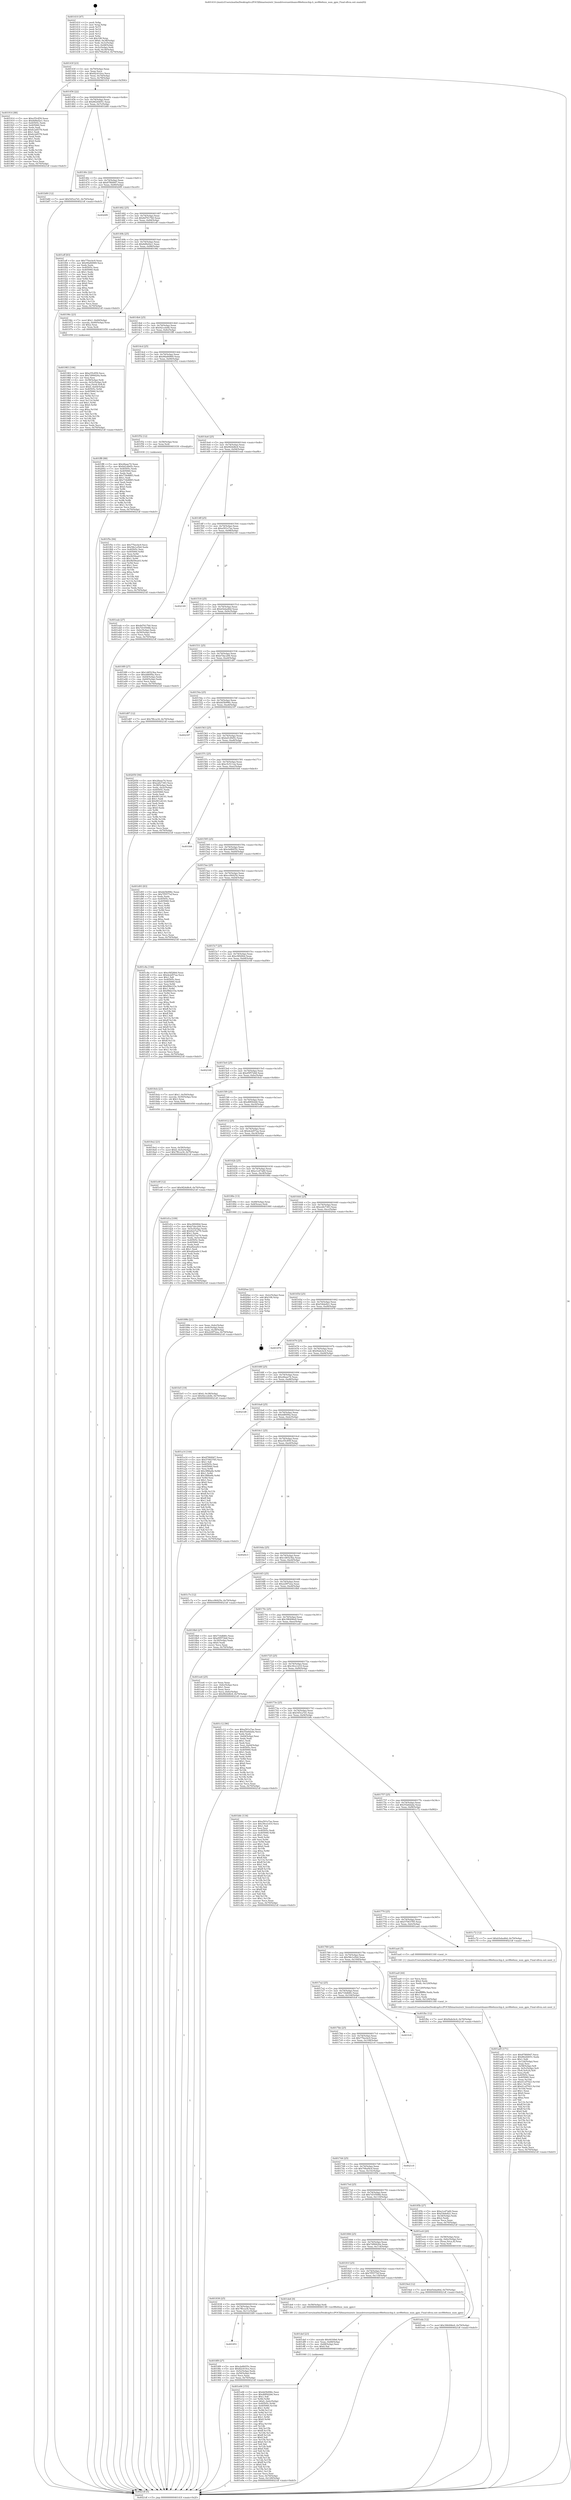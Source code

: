 digraph "0x401410" {
  label = "0x401410 (/mnt/c/Users/mathe/Desktop/tcc/POCII/binaries/extr_linuxdriversnetdsamv88e6xxxchip.h_mv88e6xxx_num_gpio_Final-ollvm.out::main(0))"
  labelloc = "t"
  node[shape=record]

  Entry [label="",width=0.3,height=0.3,shape=circle,fillcolor=black,style=filled]
  "0x40143f" [label="{
     0x40143f [23]\l
     | [instrs]\l
     &nbsp;&nbsp;0x40143f \<+3\>: mov -0x70(%rbp),%eax\l
     &nbsp;&nbsp;0x401442 \<+2\>: mov %eax,%ecx\l
     &nbsp;&nbsp;0x401444 \<+6\>: sub $0x82c610ce,%ecx\l
     &nbsp;&nbsp;0x40144a \<+3\>: mov %eax,-0x74(%rbp)\l
     &nbsp;&nbsp;0x40144d \<+3\>: mov %ecx,-0x78(%rbp)\l
     &nbsp;&nbsp;0x401450 \<+6\>: je 0000000000401914 \<main+0x504\>\l
  }"]
  "0x401914" [label="{
     0x401914 [88]\l
     | [instrs]\l
     &nbsp;&nbsp;0x401914 \<+5\>: mov $0xe55c859,%eax\l
     &nbsp;&nbsp;0x401919 \<+5\>: mov $0x8d9ef2e1,%ecx\l
     &nbsp;&nbsp;0x40191e \<+7\>: mov 0x40505c,%edx\l
     &nbsp;&nbsp;0x401925 \<+7\>: mov 0x405060,%esi\l
     &nbsp;&nbsp;0x40192c \<+2\>: mov %edx,%edi\l
     &nbsp;&nbsp;0x40192e \<+6\>: add $0x6c2df378,%edi\l
     &nbsp;&nbsp;0x401934 \<+3\>: sub $0x1,%edi\l
     &nbsp;&nbsp;0x401937 \<+6\>: sub $0x6c2df378,%edi\l
     &nbsp;&nbsp;0x40193d \<+3\>: imul %edi,%edx\l
     &nbsp;&nbsp;0x401940 \<+3\>: and $0x1,%edx\l
     &nbsp;&nbsp;0x401943 \<+3\>: cmp $0x0,%edx\l
     &nbsp;&nbsp;0x401946 \<+4\>: sete %r8b\l
     &nbsp;&nbsp;0x40194a \<+3\>: cmp $0xa,%esi\l
     &nbsp;&nbsp;0x40194d \<+4\>: setl %r9b\l
     &nbsp;&nbsp;0x401951 \<+3\>: mov %r8b,%r10b\l
     &nbsp;&nbsp;0x401954 \<+3\>: and %r9b,%r10b\l
     &nbsp;&nbsp;0x401957 \<+3\>: xor %r9b,%r8b\l
     &nbsp;&nbsp;0x40195a \<+3\>: or %r8b,%r10b\l
     &nbsp;&nbsp;0x40195d \<+4\>: test $0x1,%r10b\l
     &nbsp;&nbsp;0x401961 \<+3\>: cmovne %ecx,%eax\l
     &nbsp;&nbsp;0x401964 \<+3\>: mov %eax,-0x70(%rbp)\l
     &nbsp;&nbsp;0x401967 \<+5\>: jmp 00000000004021df \<main+0xdcf\>\l
  }"]
  "0x401456" [label="{
     0x401456 [22]\l
     | [instrs]\l
     &nbsp;&nbsp;0x401456 \<+5\>: jmp 000000000040145b \<main+0x4b\>\l
     &nbsp;&nbsp;0x40145b \<+3\>: mov -0x74(%rbp),%eax\l
     &nbsp;&nbsp;0x40145e \<+5\>: sub $0x86244051,%eax\l
     &nbsp;&nbsp;0x401463 \<+3\>: mov %eax,-0x7c(%rbp)\l
     &nbsp;&nbsp;0x401466 \<+6\>: je 0000000000401b80 \<main+0x770\>\l
  }"]
  Exit [label="",width=0.3,height=0.3,shape=circle,fillcolor=black,style=filled,peripheries=2]
  "0x401b80" [label="{
     0x401b80 [12]\l
     | [instrs]\l
     &nbsp;&nbsp;0x401b80 \<+7\>: movl $0x545ca7d1,-0x70(%rbp)\l
     &nbsp;&nbsp;0x401b87 \<+5\>: jmp 00000000004021df \<main+0xdcf\>\l
  }"]
  "0x40146c" [label="{
     0x40146c [22]\l
     | [instrs]\l
     &nbsp;&nbsp;0x40146c \<+5\>: jmp 0000000000401471 \<main+0x61\>\l
     &nbsp;&nbsp;0x401471 \<+3\>: mov -0x74(%rbp),%eax\l
     &nbsp;&nbsp;0x401474 \<+5\>: sub $0x878fd947,%eax\l
     &nbsp;&nbsp;0x401479 \<+3\>: mov %eax,-0x80(%rbp)\l
     &nbsp;&nbsp;0x40147c \<+6\>: je 00000000004020f9 \<main+0xce9\>\l
  }"]
  "0x401f5e" [label="{
     0x401f5e [94]\l
     | [instrs]\l
     &nbsp;&nbsp;0x401f5e \<+5\>: mov $0x77becbc9,%ecx\l
     &nbsp;&nbsp;0x401f63 \<+5\>: mov $0x58e1a5b4,%edx\l
     &nbsp;&nbsp;0x401f68 \<+7\>: mov 0x40505c,%esi\l
     &nbsp;&nbsp;0x401f6f \<+8\>: mov 0x405060,%r8d\l
     &nbsp;&nbsp;0x401f77 \<+3\>: mov %esi,%r9d\l
     &nbsp;&nbsp;0x401f7a \<+7\>: add $0x9b59ea03,%r9d\l
     &nbsp;&nbsp;0x401f81 \<+4\>: sub $0x1,%r9d\l
     &nbsp;&nbsp;0x401f85 \<+7\>: sub $0x9b59ea03,%r9d\l
     &nbsp;&nbsp;0x401f8c \<+4\>: imul %r9d,%esi\l
     &nbsp;&nbsp;0x401f90 \<+3\>: and $0x1,%esi\l
     &nbsp;&nbsp;0x401f93 \<+3\>: cmp $0x0,%esi\l
     &nbsp;&nbsp;0x401f96 \<+4\>: sete %r10b\l
     &nbsp;&nbsp;0x401f9a \<+4\>: cmp $0xa,%r8d\l
     &nbsp;&nbsp;0x401f9e \<+4\>: setl %r11b\l
     &nbsp;&nbsp;0x401fa2 \<+3\>: mov %r10b,%bl\l
     &nbsp;&nbsp;0x401fa5 \<+3\>: and %r11b,%bl\l
     &nbsp;&nbsp;0x401fa8 \<+3\>: xor %r11b,%r10b\l
     &nbsp;&nbsp;0x401fab \<+3\>: or %r10b,%bl\l
     &nbsp;&nbsp;0x401fae \<+3\>: test $0x1,%bl\l
     &nbsp;&nbsp;0x401fb1 \<+3\>: cmovne %edx,%ecx\l
     &nbsp;&nbsp;0x401fb4 \<+3\>: mov %ecx,-0x70(%rbp)\l
     &nbsp;&nbsp;0x401fb7 \<+5\>: jmp 00000000004021df \<main+0xdcf\>\l
  }"]
  "0x4020f9" [label="{
     0x4020f9\l
  }", style=dashed]
  "0x401482" [label="{
     0x401482 [25]\l
     | [instrs]\l
     &nbsp;&nbsp;0x401482 \<+5\>: jmp 0000000000401487 \<main+0x77\>\l
     &nbsp;&nbsp;0x401487 \<+3\>: mov -0x74(%rbp),%eax\l
     &nbsp;&nbsp;0x40148a \<+5\>: sub $0x8d7617b0,%eax\l
     &nbsp;&nbsp;0x40148f \<+6\>: mov %eax,-0x84(%rbp)\l
     &nbsp;&nbsp;0x401495 \<+6\>: je 0000000000401eff \<main+0xaef\>\l
  }"]
  "0x401eda" [label="{
     0x401eda [12]\l
     | [instrs]\l
     &nbsp;&nbsp;0x401eda \<+7\>: movl $0x396496e9,-0x70(%rbp)\l
     &nbsp;&nbsp;0x401ee1 \<+5\>: jmp 00000000004021df \<main+0xdcf\>\l
  }"]
  "0x401eff" [label="{
     0x401eff [83]\l
     | [instrs]\l
     &nbsp;&nbsp;0x401eff \<+5\>: mov $0x77becbc9,%eax\l
     &nbsp;&nbsp;0x401f04 \<+5\>: mov $0x99a84969,%ecx\l
     &nbsp;&nbsp;0x401f09 \<+2\>: xor %edx,%edx\l
     &nbsp;&nbsp;0x401f0b \<+7\>: mov 0x40505c,%esi\l
     &nbsp;&nbsp;0x401f12 \<+7\>: mov 0x405060,%edi\l
     &nbsp;&nbsp;0x401f19 \<+3\>: sub $0x1,%edx\l
     &nbsp;&nbsp;0x401f1c \<+3\>: mov %esi,%r8d\l
     &nbsp;&nbsp;0x401f1f \<+3\>: add %edx,%r8d\l
     &nbsp;&nbsp;0x401f22 \<+4\>: imul %r8d,%esi\l
     &nbsp;&nbsp;0x401f26 \<+3\>: and $0x1,%esi\l
     &nbsp;&nbsp;0x401f29 \<+3\>: cmp $0x0,%esi\l
     &nbsp;&nbsp;0x401f2c \<+4\>: sete %r9b\l
     &nbsp;&nbsp;0x401f30 \<+3\>: cmp $0xa,%edi\l
     &nbsp;&nbsp;0x401f33 \<+4\>: setl %r10b\l
     &nbsp;&nbsp;0x401f37 \<+3\>: mov %r9b,%r11b\l
     &nbsp;&nbsp;0x401f3a \<+3\>: and %r10b,%r11b\l
     &nbsp;&nbsp;0x401f3d \<+3\>: xor %r10b,%r9b\l
     &nbsp;&nbsp;0x401f40 \<+3\>: or %r9b,%r11b\l
     &nbsp;&nbsp;0x401f43 \<+4\>: test $0x1,%r11b\l
     &nbsp;&nbsp;0x401f47 \<+3\>: cmovne %ecx,%eax\l
     &nbsp;&nbsp;0x401f4a \<+3\>: mov %eax,-0x70(%rbp)\l
     &nbsp;&nbsp;0x401f4d \<+5\>: jmp 00000000004021df \<main+0xdcf\>\l
  }"]
  "0x40149b" [label="{
     0x40149b [25]\l
     | [instrs]\l
     &nbsp;&nbsp;0x40149b \<+5\>: jmp 00000000004014a0 \<main+0x90\>\l
     &nbsp;&nbsp;0x4014a0 \<+3\>: mov -0x74(%rbp),%eax\l
     &nbsp;&nbsp;0x4014a3 \<+5\>: sub $0x8d9ef2e1,%eax\l
     &nbsp;&nbsp;0x4014a8 \<+6\>: mov %eax,-0x88(%rbp)\l
     &nbsp;&nbsp;0x4014ae \<+6\>: je 000000000040196c \<main+0x55c\>\l
  }"]
  "0x401e06" [label="{
     0x401e06 [153]\l
     | [instrs]\l
     &nbsp;&nbsp;0x401e06 \<+5\>: mov $0xbb5b996c,%esi\l
     &nbsp;&nbsp;0x401e0b \<+5\>: mov $0xd6f042b6,%ecx\l
     &nbsp;&nbsp;0x401e10 \<+2\>: mov $0x1,%dl\l
     &nbsp;&nbsp;0x401e12 \<+3\>: xor %r8d,%r8d\l
     &nbsp;&nbsp;0x401e15 \<+7\>: movl $0x0,-0x6c(%rbp)\l
     &nbsp;&nbsp;0x401e1c \<+8\>: mov 0x40505c,%r9d\l
     &nbsp;&nbsp;0x401e24 \<+8\>: mov 0x405060,%r10d\l
     &nbsp;&nbsp;0x401e2c \<+4\>: sub $0x1,%r8d\l
     &nbsp;&nbsp;0x401e30 \<+3\>: mov %r9d,%r11d\l
     &nbsp;&nbsp;0x401e33 \<+3\>: add %r8d,%r11d\l
     &nbsp;&nbsp;0x401e36 \<+4\>: imul %r11d,%r9d\l
     &nbsp;&nbsp;0x401e3a \<+4\>: and $0x1,%r9d\l
     &nbsp;&nbsp;0x401e3e \<+4\>: cmp $0x0,%r9d\l
     &nbsp;&nbsp;0x401e42 \<+3\>: sete %bl\l
     &nbsp;&nbsp;0x401e45 \<+4\>: cmp $0xa,%r10d\l
     &nbsp;&nbsp;0x401e49 \<+4\>: setl %r14b\l
     &nbsp;&nbsp;0x401e4d \<+3\>: mov %bl,%r15b\l
     &nbsp;&nbsp;0x401e50 \<+4\>: xor $0xff,%r15b\l
     &nbsp;&nbsp;0x401e54 \<+3\>: mov %r14b,%r12b\l
     &nbsp;&nbsp;0x401e57 \<+4\>: xor $0xff,%r12b\l
     &nbsp;&nbsp;0x401e5b \<+3\>: xor $0x0,%dl\l
     &nbsp;&nbsp;0x401e5e \<+3\>: mov %r15b,%r13b\l
     &nbsp;&nbsp;0x401e61 \<+4\>: and $0x0,%r13b\l
     &nbsp;&nbsp;0x401e65 \<+2\>: and %dl,%bl\l
     &nbsp;&nbsp;0x401e67 \<+3\>: mov %r12b,%dil\l
     &nbsp;&nbsp;0x401e6a \<+4\>: and $0x0,%dil\l
     &nbsp;&nbsp;0x401e6e \<+3\>: and %dl,%r14b\l
     &nbsp;&nbsp;0x401e71 \<+3\>: or %bl,%r13b\l
     &nbsp;&nbsp;0x401e74 \<+3\>: or %r14b,%dil\l
     &nbsp;&nbsp;0x401e77 \<+3\>: xor %dil,%r13b\l
     &nbsp;&nbsp;0x401e7a \<+3\>: or %r12b,%r15b\l
     &nbsp;&nbsp;0x401e7d \<+4\>: xor $0xff,%r15b\l
     &nbsp;&nbsp;0x401e81 \<+3\>: or $0x0,%dl\l
     &nbsp;&nbsp;0x401e84 \<+3\>: and %dl,%r15b\l
     &nbsp;&nbsp;0x401e87 \<+3\>: or %r15b,%r13b\l
     &nbsp;&nbsp;0x401e8a \<+4\>: test $0x1,%r13b\l
     &nbsp;&nbsp;0x401e8e \<+3\>: cmovne %ecx,%esi\l
     &nbsp;&nbsp;0x401e91 \<+3\>: mov %esi,-0x70(%rbp)\l
     &nbsp;&nbsp;0x401e94 \<+6\>: mov %eax,-0x128(%rbp)\l
     &nbsp;&nbsp;0x401e9a \<+5\>: jmp 00000000004021df \<main+0xdcf\>\l
  }"]
  "0x40196c" [label="{
     0x40196c [23]\l
     | [instrs]\l
     &nbsp;&nbsp;0x40196c \<+7\>: movl $0x1,-0x60(%rbp)\l
     &nbsp;&nbsp;0x401973 \<+4\>: movslq -0x60(%rbp),%rax\l
     &nbsp;&nbsp;0x401977 \<+4\>: shl $0x2,%rax\l
     &nbsp;&nbsp;0x40197b \<+3\>: mov %rax,%rdi\l
     &nbsp;&nbsp;0x40197e \<+5\>: call 0000000000401050 \<malloc@plt\>\l
     | [calls]\l
     &nbsp;&nbsp;0x401050 \{1\} (unknown)\l
  }"]
  "0x4014b4" [label="{
     0x4014b4 [25]\l
     | [instrs]\l
     &nbsp;&nbsp;0x4014b4 \<+5\>: jmp 00000000004014b9 \<main+0xa9\>\l
     &nbsp;&nbsp;0x4014b9 \<+3\>: mov -0x74(%rbp),%eax\l
     &nbsp;&nbsp;0x4014bc \<+5\>: sub $0x92cceb4b,%eax\l
     &nbsp;&nbsp;0x4014c1 \<+6\>: mov %eax,-0x8c(%rbp)\l
     &nbsp;&nbsp;0x4014c7 \<+6\>: je 0000000000401ff8 \<main+0xbe8\>\l
  }"]
  "0x401def" [label="{
     0x401def [23]\l
     | [instrs]\l
     &nbsp;&nbsp;0x401def \<+10\>: movabs $0x4030b6,%rdi\l
     &nbsp;&nbsp;0x401df9 \<+3\>: mov %eax,-0x68(%rbp)\l
     &nbsp;&nbsp;0x401dfc \<+3\>: mov -0x68(%rbp),%esi\l
     &nbsp;&nbsp;0x401dff \<+2\>: mov $0x0,%al\l
     &nbsp;&nbsp;0x401e01 \<+5\>: call 0000000000401040 \<printf@plt\>\l
     | [calls]\l
     &nbsp;&nbsp;0x401040 \{1\} (unknown)\l
  }"]
  "0x401ff8" [label="{
     0x401ff8 [88]\l
     | [instrs]\l
     &nbsp;&nbsp;0x401ff8 \<+5\>: mov $0x28aae74,%eax\l
     &nbsp;&nbsp;0x401ffd \<+5\>: mov $0xbd1d9d5c,%ecx\l
     &nbsp;&nbsp;0x402002 \<+7\>: mov 0x40505c,%edx\l
     &nbsp;&nbsp;0x402009 \<+7\>: mov 0x405060,%esi\l
     &nbsp;&nbsp;0x402010 \<+2\>: mov %edx,%edi\l
     &nbsp;&nbsp;0x402012 \<+6\>: sub $0x734d88f3,%edi\l
     &nbsp;&nbsp;0x402018 \<+3\>: sub $0x1,%edi\l
     &nbsp;&nbsp;0x40201b \<+6\>: add $0x734d88f3,%edi\l
     &nbsp;&nbsp;0x402021 \<+3\>: imul %edi,%edx\l
     &nbsp;&nbsp;0x402024 \<+3\>: and $0x1,%edx\l
     &nbsp;&nbsp;0x402027 \<+3\>: cmp $0x0,%edx\l
     &nbsp;&nbsp;0x40202a \<+4\>: sete %r8b\l
     &nbsp;&nbsp;0x40202e \<+3\>: cmp $0xa,%esi\l
     &nbsp;&nbsp;0x402031 \<+4\>: setl %r9b\l
     &nbsp;&nbsp;0x402035 \<+3\>: mov %r8b,%r10b\l
     &nbsp;&nbsp;0x402038 \<+3\>: and %r9b,%r10b\l
     &nbsp;&nbsp;0x40203b \<+3\>: xor %r9b,%r8b\l
     &nbsp;&nbsp;0x40203e \<+3\>: or %r8b,%r10b\l
     &nbsp;&nbsp;0x402041 \<+4\>: test $0x1,%r10b\l
     &nbsp;&nbsp;0x402045 \<+3\>: cmovne %ecx,%eax\l
     &nbsp;&nbsp;0x402048 \<+3\>: mov %eax,-0x70(%rbp)\l
     &nbsp;&nbsp;0x40204b \<+5\>: jmp 00000000004021df \<main+0xdcf\>\l
  }"]
  "0x4014cd" [label="{
     0x4014cd [25]\l
     | [instrs]\l
     &nbsp;&nbsp;0x4014cd \<+5\>: jmp 00000000004014d2 \<main+0xc2\>\l
     &nbsp;&nbsp;0x4014d2 \<+3\>: mov -0x74(%rbp),%eax\l
     &nbsp;&nbsp;0x4014d5 \<+5\>: sub $0x99a84969,%eax\l
     &nbsp;&nbsp;0x4014da \<+6\>: mov %eax,-0x90(%rbp)\l
     &nbsp;&nbsp;0x4014e0 \<+6\>: je 0000000000401f52 \<main+0xb42\>\l
  }"]
  "0x401ad5" [label="{
     0x401ad5 [171]\l
     | [instrs]\l
     &nbsp;&nbsp;0x401ad5 \<+5\>: mov $0x878fd947,%ecx\l
     &nbsp;&nbsp;0x401ada \<+5\>: mov $0x86244051,%edx\l
     &nbsp;&nbsp;0x401adf \<+3\>: mov $0x1,%dil\l
     &nbsp;&nbsp;0x401ae2 \<+6\>: mov -0x124(%rbp),%esi\l
     &nbsp;&nbsp;0x401ae8 \<+3\>: imul %eax,%esi\l
     &nbsp;&nbsp;0x401aeb \<+4\>: mov -0x58(%rbp),%r8\l
     &nbsp;&nbsp;0x401aef \<+4\>: movslq -0x5c(%rbp),%r9\l
     &nbsp;&nbsp;0x401af3 \<+4\>: mov (%r8,%r9,8),%r8\l
     &nbsp;&nbsp;0x401af7 \<+3\>: mov %esi,(%r8)\l
     &nbsp;&nbsp;0x401afa \<+7\>: mov 0x40505c,%eax\l
     &nbsp;&nbsp;0x401b01 \<+7\>: mov 0x405060,%esi\l
     &nbsp;&nbsp;0x401b08 \<+3\>: mov %eax,%r10d\l
     &nbsp;&nbsp;0x401b0b \<+7\>: sub $0x41cd7023,%r10d\l
     &nbsp;&nbsp;0x401b12 \<+4\>: sub $0x1,%r10d\l
     &nbsp;&nbsp;0x401b16 \<+7\>: add $0x41cd7023,%r10d\l
     &nbsp;&nbsp;0x401b1d \<+4\>: imul %r10d,%eax\l
     &nbsp;&nbsp;0x401b21 \<+3\>: and $0x1,%eax\l
     &nbsp;&nbsp;0x401b24 \<+3\>: cmp $0x0,%eax\l
     &nbsp;&nbsp;0x401b27 \<+4\>: sete %r11b\l
     &nbsp;&nbsp;0x401b2b \<+3\>: cmp $0xa,%esi\l
     &nbsp;&nbsp;0x401b2e \<+3\>: setl %bl\l
     &nbsp;&nbsp;0x401b31 \<+3\>: mov %r11b,%r14b\l
     &nbsp;&nbsp;0x401b34 \<+4\>: xor $0xff,%r14b\l
     &nbsp;&nbsp;0x401b38 \<+3\>: mov %bl,%r15b\l
     &nbsp;&nbsp;0x401b3b \<+4\>: xor $0xff,%r15b\l
     &nbsp;&nbsp;0x401b3f \<+4\>: xor $0x0,%dil\l
     &nbsp;&nbsp;0x401b43 \<+3\>: mov %r14b,%r12b\l
     &nbsp;&nbsp;0x401b46 \<+4\>: and $0x0,%r12b\l
     &nbsp;&nbsp;0x401b4a \<+3\>: and %dil,%r11b\l
     &nbsp;&nbsp;0x401b4d \<+3\>: mov %r15b,%r13b\l
     &nbsp;&nbsp;0x401b50 \<+4\>: and $0x0,%r13b\l
     &nbsp;&nbsp;0x401b54 \<+3\>: and %dil,%bl\l
     &nbsp;&nbsp;0x401b57 \<+3\>: or %r11b,%r12b\l
     &nbsp;&nbsp;0x401b5a \<+3\>: or %bl,%r13b\l
     &nbsp;&nbsp;0x401b5d \<+3\>: xor %r13b,%r12b\l
     &nbsp;&nbsp;0x401b60 \<+3\>: or %r15b,%r14b\l
     &nbsp;&nbsp;0x401b63 \<+4\>: xor $0xff,%r14b\l
     &nbsp;&nbsp;0x401b67 \<+4\>: or $0x0,%dil\l
     &nbsp;&nbsp;0x401b6b \<+3\>: and %dil,%r14b\l
     &nbsp;&nbsp;0x401b6e \<+3\>: or %r14b,%r12b\l
     &nbsp;&nbsp;0x401b71 \<+4\>: test $0x1,%r12b\l
     &nbsp;&nbsp;0x401b75 \<+3\>: cmovne %edx,%ecx\l
     &nbsp;&nbsp;0x401b78 \<+3\>: mov %ecx,-0x70(%rbp)\l
     &nbsp;&nbsp;0x401b7b \<+5\>: jmp 00000000004021df \<main+0xdcf\>\l
  }"]
  "0x401f52" [label="{
     0x401f52 [12]\l
     | [instrs]\l
     &nbsp;&nbsp;0x401f52 \<+4\>: mov -0x58(%rbp),%rax\l
     &nbsp;&nbsp;0x401f56 \<+3\>: mov %rax,%rdi\l
     &nbsp;&nbsp;0x401f59 \<+5\>: call 0000000000401030 \<free@plt\>\l
     | [calls]\l
     &nbsp;&nbsp;0x401030 \{1\} (unknown)\l
  }"]
  "0x4014e6" [label="{
     0x4014e6 [25]\l
     | [instrs]\l
     &nbsp;&nbsp;0x4014e6 \<+5\>: jmp 00000000004014eb \<main+0xdb\>\l
     &nbsp;&nbsp;0x4014eb \<+3\>: mov -0x74(%rbp),%eax\l
     &nbsp;&nbsp;0x4014ee \<+5\>: sub $0x9f24d8c8,%eax\l
     &nbsp;&nbsp;0x4014f3 \<+6\>: mov %eax,-0x94(%rbp)\l
     &nbsp;&nbsp;0x4014f9 \<+6\>: je 0000000000401eab \<main+0xa9b\>\l
  }"]
  "0x401aa9" [label="{
     0x401aa9 [44]\l
     | [instrs]\l
     &nbsp;&nbsp;0x401aa9 \<+2\>: xor %ecx,%ecx\l
     &nbsp;&nbsp;0x401aab \<+5\>: mov $0x2,%edx\l
     &nbsp;&nbsp;0x401ab0 \<+6\>: mov %edx,-0x120(%rbp)\l
     &nbsp;&nbsp;0x401ab6 \<+1\>: cltd\l
     &nbsp;&nbsp;0x401ab7 \<+6\>: mov -0x120(%rbp),%esi\l
     &nbsp;&nbsp;0x401abd \<+2\>: idiv %esi\l
     &nbsp;&nbsp;0x401abf \<+6\>: imul $0xfffffffe,%edx,%edx\l
     &nbsp;&nbsp;0x401ac5 \<+3\>: sub $0x1,%ecx\l
     &nbsp;&nbsp;0x401ac8 \<+2\>: sub %ecx,%edx\l
     &nbsp;&nbsp;0x401aca \<+6\>: mov %edx,-0x124(%rbp)\l
     &nbsp;&nbsp;0x401ad0 \<+5\>: call 0000000000401160 \<next_i\>\l
     | [calls]\l
     &nbsp;&nbsp;0x401160 \{1\} (/mnt/c/Users/mathe/Desktop/tcc/POCII/binaries/extr_linuxdriversnetdsamv88e6xxxchip.h_mv88e6xxx_num_gpio_Final-ollvm.out::next_i)\l
  }"]
  "0x401eab" [label="{
     0x401eab [27]\l
     | [instrs]\l
     &nbsp;&nbsp;0x401eab \<+5\>: mov $0x8d7617b0,%eax\l
     &nbsp;&nbsp;0x401eb0 \<+5\>: mov $0x7d10506b,%ecx\l
     &nbsp;&nbsp;0x401eb5 \<+3\>: mov -0x6c(%rbp),%edx\l
     &nbsp;&nbsp;0x401eb8 \<+3\>: cmp -0x50(%rbp),%edx\l
     &nbsp;&nbsp;0x401ebb \<+3\>: cmovl %ecx,%eax\l
     &nbsp;&nbsp;0x401ebe \<+3\>: mov %eax,-0x70(%rbp)\l
     &nbsp;&nbsp;0x401ec1 \<+5\>: jmp 00000000004021df \<main+0xdcf\>\l
  }"]
  "0x4014ff" [label="{
     0x4014ff [25]\l
     | [instrs]\l
     &nbsp;&nbsp;0x4014ff \<+5\>: jmp 0000000000401504 \<main+0xf4\>\l
     &nbsp;&nbsp;0x401504 \<+3\>: mov -0x74(%rbp),%eax\l
     &nbsp;&nbsp;0x401507 \<+5\>: sub $0xa501e7ae,%eax\l
     &nbsp;&nbsp;0x40150c \<+6\>: mov %eax,-0x98(%rbp)\l
     &nbsp;&nbsp;0x401512 \<+6\>: je 0000000000402149 \<main+0xd39\>\l
  }"]
  "0x401983" [label="{
     0x401983 [106]\l
     | [instrs]\l
     &nbsp;&nbsp;0x401983 \<+5\>: mov $0xe55c859,%ecx\l
     &nbsp;&nbsp;0x401988 \<+5\>: mov $0x7d99420a,%edx\l
     &nbsp;&nbsp;0x40198d \<+2\>: xor %esi,%esi\l
     &nbsp;&nbsp;0x40198f \<+4\>: mov -0x58(%rbp),%rdi\l
     &nbsp;&nbsp;0x401993 \<+4\>: movslq -0x5c(%rbp),%r8\l
     &nbsp;&nbsp;0x401997 \<+4\>: mov %rax,(%rdi,%r8,8)\l
     &nbsp;&nbsp;0x40199b \<+7\>: movl $0x0,-0x64(%rbp)\l
     &nbsp;&nbsp;0x4019a2 \<+8\>: mov 0x40505c,%r9d\l
     &nbsp;&nbsp;0x4019aa \<+8\>: mov 0x405060,%r10d\l
     &nbsp;&nbsp;0x4019b2 \<+3\>: sub $0x1,%esi\l
     &nbsp;&nbsp;0x4019b5 \<+3\>: mov %r9d,%r11d\l
     &nbsp;&nbsp;0x4019b8 \<+3\>: add %esi,%r11d\l
     &nbsp;&nbsp;0x4019bb \<+4\>: imul %r11d,%r9d\l
     &nbsp;&nbsp;0x4019bf \<+4\>: and $0x1,%r9d\l
     &nbsp;&nbsp;0x4019c3 \<+4\>: cmp $0x0,%r9d\l
     &nbsp;&nbsp;0x4019c7 \<+3\>: sete %bl\l
     &nbsp;&nbsp;0x4019ca \<+4\>: cmp $0xa,%r10d\l
     &nbsp;&nbsp;0x4019ce \<+4\>: setl %r14b\l
     &nbsp;&nbsp;0x4019d2 \<+3\>: mov %bl,%r15b\l
     &nbsp;&nbsp;0x4019d5 \<+3\>: and %r14b,%r15b\l
     &nbsp;&nbsp;0x4019d8 \<+3\>: xor %r14b,%bl\l
     &nbsp;&nbsp;0x4019db \<+3\>: or %bl,%r15b\l
     &nbsp;&nbsp;0x4019de \<+4\>: test $0x1,%r15b\l
     &nbsp;&nbsp;0x4019e2 \<+3\>: cmovne %edx,%ecx\l
     &nbsp;&nbsp;0x4019e5 \<+3\>: mov %ecx,-0x70(%rbp)\l
     &nbsp;&nbsp;0x4019e8 \<+5\>: jmp 00000000004021df \<main+0xdcf\>\l
  }"]
  "0x402149" [label="{
     0x402149\l
  }", style=dashed]
  "0x401518" [label="{
     0x401518 [25]\l
     | [instrs]\l
     &nbsp;&nbsp;0x401518 \<+5\>: jmp 000000000040151d \<main+0x10d\>\l
     &nbsp;&nbsp;0x40151d \<+3\>: mov -0x74(%rbp),%eax\l
     &nbsp;&nbsp;0x401520 \<+5\>: sub $0xb5eba46d,%eax\l
     &nbsp;&nbsp;0x401525 \<+6\>: mov %eax,-0x9c(%rbp)\l
     &nbsp;&nbsp;0x40152b \<+6\>: je 00000000004019f9 \<main+0x5e9\>\l
  }"]
  "0x401851" [label="{
     0x401851\l
  }", style=dashed]
  "0x4019f9" [label="{
     0x4019f9 [27]\l
     | [instrs]\l
     &nbsp;&nbsp;0x4019f9 \<+5\>: mov $0x1d6523ba,%eax\l
     &nbsp;&nbsp;0x4019fe \<+5\>: mov $0xdd60f4a,%ecx\l
     &nbsp;&nbsp;0x401a03 \<+3\>: mov -0x64(%rbp),%edx\l
     &nbsp;&nbsp;0x401a06 \<+3\>: cmp -0x60(%rbp),%edx\l
     &nbsp;&nbsp;0x401a09 \<+3\>: cmovl %ecx,%eax\l
     &nbsp;&nbsp;0x401a0c \<+3\>: mov %eax,-0x70(%rbp)\l
     &nbsp;&nbsp;0x401a0f \<+5\>: jmp 00000000004021df \<main+0xdcf\>\l
  }"]
  "0x401531" [label="{
     0x401531 [25]\l
     | [instrs]\l
     &nbsp;&nbsp;0x401531 \<+5\>: jmp 0000000000401536 \<main+0x126\>\l
     &nbsp;&nbsp;0x401536 \<+3\>: mov -0x74(%rbp),%eax\l
     &nbsp;&nbsp;0x401539 \<+5\>: sub $0xb7dac206,%eax\l
     &nbsp;&nbsp;0x40153e \<+6\>: mov %eax,-0xa0(%rbp)\l
     &nbsp;&nbsp;0x401544 \<+6\>: je 0000000000401d87 \<main+0x977\>\l
  }"]
  "0x4018f9" [label="{
     0x4018f9 [27]\l
     | [instrs]\l
     &nbsp;&nbsp;0x4018f9 \<+5\>: mov $0xcbd8455c,%eax\l
     &nbsp;&nbsp;0x4018fe \<+5\>: mov $0x82c610ce,%ecx\l
     &nbsp;&nbsp;0x401903 \<+3\>: mov -0x5c(%rbp),%edx\l
     &nbsp;&nbsp;0x401906 \<+3\>: cmp -0x50(%rbp),%edx\l
     &nbsp;&nbsp;0x401909 \<+3\>: cmovl %ecx,%eax\l
     &nbsp;&nbsp;0x40190c \<+3\>: mov %eax,-0x70(%rbp)\l
     &nbsp;&nbsp;0x40190f \<+5\>: jmp 00000000004021df \<main+0xdcf\>\l
  }"]
  "0x401d87" [label="{
     0x401d87 [12]\l
     | [instrs]\l
     &nbsp;&nbsp;0x401d87 \<+7\>: movl $0x7ffcca34,-0x70(%rbp)\l
     &nbsp;&nbsp;0x401d8e \<+5\>: jmp 00000000004021df \<main+0xdcf\>\l
  }"]
  "0x40154a" [label="{
     0x40154a [25]\l
     | [instrs]\l
     &nbsp;&nbsp;0x40154a \<+5\>: jmp 000000000040154f \<main+0x13f\>\l
     &nbsp;&nbsp;0x40154f \<+3\>: mov -0x74(%rbp),%eax\l
     &nbsp;&nbsp;0x401552 \<+5\>: sub $0xbb5b996c,%eax\l
     &nbsp;&nbsp;0x401557 \<+6\>: mov %eax,-0xa4(%rbp)\l
     &nbsp;&nbsp;0x40155d \<+6\>: je 0000000000402187 \<main+0xd77\>\l
  }"]
  "0x401838" [label="{
     0x401838 [25]\l
     | [instrs]\l
     &nbsp;&nbsp;0x401838 \<+5\>: jmp 000000000040183d \<main+0x42d\>\l
     &nbsp;&nbsp;0x40183d \<+3\>: mov -0x74(%rbp),%eax\l
     &nbsp;&nbsp;0x401840 \<+5\>: sub $0x7ffcca34,%eax\l
     &nbsp;&nbsp;0x401845 \<+6\>: mov %eax,-0x11c(%rbp)\l
     &nbsp;&nbsp;0x40184b \<+6\>: je 00000000004018f9 \<main+0x4e9\>\l
  }"]
  "0x402187" [label="{
     0x402187\l
  }", style=dashed]
  "0x401563" [label="{
     0x401563 [25]\l
     | [instrs]\l
     &nbsp;&nbsp;0x401563 \<+5\>: jmp 0000000000401568 \<main+0x158\>\l
     &nbsp;&nbsp;0x401568 \<+3\>: mov -0x74(%rbp),%eax\l
     &nbsp;&nbsp;0x40156b \<+5\>: sub $0xbd1d9d5c,%eax\l
     &nbsp;&nbsp;0x401570 \<+6\>: mov %eax,-0xa8(%rbp)\l
     &nbsp;&nbsp;0x401576 \<+6\>: je 0000000000402050 \<main+0xc40\>\l
  }"]
  "0x401de6" [label="{
     0x401de6 [9]\l
     | [instrs]\l
     &nbsp;&nbsp;0x401de6 \<+4\>: mov -0x58(%rbp),%rdi\l
     &nbsp;&nbsp;0x401dea \<+5\>: call 00000000004013f0 \<mv88e6xxx_num_gpio\>\l
     | [calls]\l
     &nbsp;&nbsp;0x4013f0 \{1\} (/mnt/c/Users/mathe/Desktop/tcc/POCII/binaries/extr_linuxdriversnetdsamv88e6xxxchip.h_mv88e6xxx_num_gpio_Final-ollvm.out::mv88e6xxx_num_gpio)\l
  }"]
  "0x402050" [label="{
     0x402050 [94]\l
     | [instrs]\l
     &nbsp;&nbsp;0x402050 \<+5\>: mov $0x28aae74,%eax\l
     &nbsp;&nbsp;0x402055 \<+5\>: mov $0xe2fe7383,%ecx\l
     &nbsp;&nbsp;0x40205a \<+3\>: mov -0x38(%rbp),%edx\l
     &nbsp;&nbsp;0x40205d \<+3\>: mov %edx,-0x2c(%rbp)\l
     &nbsp;&nbsp;0x402060 \<+7\>: mov 0x40505c,%edx\l
     &nbsp;&nbsp;0x402067 \<+7\>: mov 0x405060,%esi\l
     &nbsp;&nbsp;0x40206e \<+2\>: mov %edx,%edi\l
     &nbsp;&nbsp;0x402070 \<+6\>: sub $0x90126141,%edi\l
     &nbsp;&nbsp;0x402076 \<+3\>: sub $0x1,%edi\l
     &nbsp;&nbsp;0x402079 \<+6\>: add $0x90126141,%edi\l
     &nbsp;&nbsp;0x40207f \<+3\>: imul %edi,%edx\l
     &nbsp;&nbsp;0x402082 \<+3\>: and $0x1,%edx\l
     &nbsp;&nbsp;0x402085 \<+3\>: cmp $0x0,%edx\l
     &nbsp;&nbsp;0x402088 \<+4\>: sete %r8b\l
     &nbsp;&nbsp;0x40208c \<+3\>: cmp $0xa,%esi\l
     &nbsp;&nbsp;0x40208f \<+4\>: setl %r9b\l
     &nbsp;&nbsp;0x402093 \<+3\>: mov %r8b,%r10b\l
     &nbsp;&nbsp;0x402096 \<+3\>: and %r9b,%r10b\l
     &nbsp;&nbsp;0x402099 \<+3\>: xor %r9b,%r8b\l
     &nbsp;&nbsp;0x40209c \<+3\>: or %r8b,%r10b\l
     &nbsp;&nbsp;0x40209f \<+4\>: test $0x1,%r10b\l
     &nbsp;&nbsp;0x4020a3 \<+3\>: cmovne %ecx,%eax\l
     &nbsp;&nbsp;0x4020a6 \<+3\>: mov %eax,-0x70(%rbp)\l
     &nbsp;&nbsp;0x4020a9 \<+5\>: jmp 00000000004021df \<main+0xdcf\>\l
  }"]
  "0x40157c" [label="{
     0x40157c [25]\l
     | [instrs]\l
     &nbsp;&nbsp;0x40157c \<+5\>: jmp 0000000000401581 \<main+0x171\>\l
     &nbsp;&nbsp;0x401581 \<+3\>: mov -0x74(%rbp),%eax\l
     &nbsp;&nbsp;0x401584 \<+5\>: sub $0xc5c5112a,%eax\l
     &nbsp;&nbsp;0x401589 \<+6\>: mov %eax,-0xac(%rbp)\l
     &nbsp;&nbsp;0x40158f \<+6\>: je 0000000000401fd4 \<main+0xbc4\>\l
  }"]
  "0x40181f" [label="{
     0x40181f [25]\l
     | [instrs]\l
     &nbsp;&nbsp;0x40181f \<+5\>: jmp 0000000000401824 \<main+0x414\>\l
     &nbsp;&nbsp;0x401824 \<+3\>: mov -0x74(%rbp),%eax\l
     &nbsp;&nbsp;0x401827 \<+5\>: sub $0x7f5577ef,%eax\l
     &nbsp;&nbsp;0x40182c \<+6\>: mov %eax,-0x118(%rbp)\l
     &nbsp;&nbsp;0x401832 \<+6\>: je 0000000000401de6 \<main+0x9d6\>\l
  }"]
  "0x401fd4" [label="{
     0x401fd4\l
  }", style=dashed]
  "0x401595" [label="{
     0x401595 [25]\l
     | [instrs]\l
     &nbsp;&nbsp;0x401595 \<+5\>: jmp 000000000040159a \<main+0x18a\>\l
     &nbsp;&nbsp;0x40159a \<+3\>: mov -0x74(%rbp),%eax\l
     &nbsp;&nbsp;0x40159d \<+5\>: sub $0xcbd8455c,%eax\l
     &nbsp;&nbsp;0x4015a2 \<+6\>: mov %eax,-0xb0(%rbp)\l
     &nbsp;&nbsp;0x4015a8 \<+6\>: je 0000000000401d93 \<main+0x983\>\l
  }"]
  "0x4019ed" [label="{
     0x4019ed [12]\l
     | [instrs]\l
     &nbsp;&nbsp;0x4019ed \<+7\>: movl $0xb5eba46d,-0x70(%rbp)\l
     &nbsp;&nbsp;0x4019f4 \<+5\>: jmp 00000000004021df \<main+0xdcf\>\l
  }"]
  "0x401d93" [label="{
     0x401d93 [83]\l
     | [instrs]\l
     &nbsp;&nbsp;0x401d93 \<+5\>: mov $0xbb5b996c,%eax\l
     &nbsp;&nbsp;0x401d98 \<+5\>: mov $0x7f5577ef,%ecx\l
     &nbsp;&nbsp;0x401d9d \<+2\>: xor %edx,%edx\l
     &nbsp;&nbsp;0x401d9f \<+7\>: mov 0x40505c,%esi\l
     &nbsp;&nbsp;0x401da6 \<+7\>: mov 0x405060,%edi\l
     &nbsp;&nbsp;0x401dad \<+3\>: sub $0x1,%edx\l
     &nbsp;&nbsp;0x401db0 \<+3\>: mov %esi,%r8d\l
     &nbsp;&nbsp;0x401db3 \<+3\>: add %edx,%r8d\l
     &nbsp;&nbsp;0x401db6 \<+4\>: imul %r8d,%esi\l
     &nbsp;&nbsp;0x401dba \<+3\>: and $0x1,%esi\l
     &nbsp;&nbsp;0x401dbd \<+3\>: cmp $0x0,%esi\l
     &nbsp;&nbsp;0x401dc0 \<+4\>: sete %r9b\l
     &nbsp;&nbsp;0x401dc4 \<+3\>: cmp $0xa,%edi\l
     &nbsp;&nbsp;0x401dc7 \<+4\>: setl %r10b\l
     &nbsp;&nbsp;0x401dcb \<+3\>: mov %r9b,%r11b\l
     &nbsp;&nbsp;0x401dce \<+3\>: and %r10b,%r11b\l
     &nbsp;&nbsp;0x401dd1 \<+3\>: xor %r10b,%r9b\l
     &nbsp;&nbsp;0x401dd4 \<+3\>: or %r9b,%r11b\l
     &nbsp;&nbsp;0x401dd7 \<+4\>: test $0x1,%r11b\l
     &nbsp;&nbsp;0x401ddb \<+3\>: cmovne %ecx,%eax\l
     &nbsp;&nbsp;0x401dde \<+3\>: mov %eax,-0x70(%rbp)\l
     &nbsp;&nbsp;0x401de1 \<+5\>: jmp 00000000004021df \<main+0xdcf\>\l
  }"]
  "0x4015ae" [label="{
     0x4015ae [25]\l
     | [instrs]\l
     &nbsp;&nbsp;0x4015ae \<+5\>: jmp 00000000004015b3 \<main+0x1a3\>\l
     &nbsp;&nbsp;0x4015b3 \<+3\>: mov -0x74(%rbp),%eax\l
     &nbsp;&nbsp;0x4015b6 \<+5\>: sub $0xcc06425e,%eax\l
     &nbsp;&nbsp;0x4015bb \<+6\>: mov %eax,-0xb4(%rbp)\l
     &nbsp;&nbsp;0x4015c1 \<+6\>: je 0000000000401c8a \<main+0x87a\>\l
  }"]
  "0x401806" [label="{
     0x401806 [25]\l
     | [instrs]\l
     &nbsp;&nbsp;0x401806 \<+5\>: jmp 000000000040180b \<main+0x3fb\>\l
     &nbsp;&nbsp;0x40180b \<+3\>: mov -0x74(%rbp),%eax\l
     &nbsp;&nbsp;0x40180e \<+5\>: sub $0x7d99420a,%eax\l
     &nbsp;&nbsp;0x401813 \<+6\>: mov %eax,-0x114(%rbp)\l
     &nbsp;&nbsp;0x401819 \<+6\>: je 00000000004019ed \<main+0x5dd\>\l
  }"]
  "0x401c8a" [label="{
     0x401c8a [144]\l
     | [instrs]\l
     &nbsp;&nbsp;0x401c8a \<+5\>: mov $0xcf4f280d,%eax\l
     &nbsp;&nbsp;0x401c8f \<+5\>: mov $0xde2d57aa,%ecx\l
     &nbsp;&nbsp;0x401c94 \<+2\>: mov $0x1,%dl\l
     &nbsp;&nbsp;0x401c96 \<+7\>: mov 0x40505c,%esi\l
     &nbsp;&nbsp;0x401c9d \<+7\>: mov 0x405060,%edi\l
     &nbsp;&nbsp;0x401ca4 \<+3\>: mov %esi,%r8d\l
     &nbsp;&nbsp;0x401ca7 \<+7\>: add $0xf9bb1f3e,%r8d\l
     &nbsp;&nbsp;0x401cae \<+4\>: sub $0x1,%r8d\l
     &nbsp;&nbsp;0x401cb2 \<+7\>: sub $0xf9bb1f3e,%r8d\l
     &nbsp;&nbsp;0x401cb9 \<+4\>: imul %r8d,%esi\l
     &nbsp;&nbsp;0x401cbd \<+3\>: and $0x1,%esi\l
     &nbsp;&nbsp;0x401cc0 \<+3\>: cmp $0x0,%esi\l
     &nbsp;&nbsp;0x401cc3 \<+4\>: sete %r9b\l
     &nbsp;&nbsp;0x401cc7 \<+3\>: cmp $0xa,%edi\l
     &nbsp;&nbsp;0x401cca \<+4\>: setl %r10b\l
     &nbsp;&nbsp;0x401cce \<+3\>: mov %r9b,%r11b\l
     &nbsp;&nbsp;0x401cd1 \<+4\>: xor $0xff,%r11b\l
     &nbsp;&nbsp;0x401cd5 \<+3\>: mov %r10b,%bl\l
     &nbsp;&nbsp;0x401cd8 \<+3\>: xor $0xff,%bl\l
     &nbsp;&nbsp;0x401cdb \<+3\>: xor $0x1,%dl\l
     &nbsp;&nbsp;0x401cde \<+3\>: mov %r11b,%r14b\l
     &nbsp;&nbsp;0x401ce1 \<+4\>: and $0xff,%r14b\l
     &nbsp;&nbsp;0x401ce5 \<+3\>: and %dl,%r9b\l
     &nbsp;&nbsp;0x401ce8 \<+3\>: mov %bl,%r15b\l
     &nbsp;&nbsp;0x401ceb \<+4\>: and $0xff,%r15b\l
     &nbsp;&nbsp;0x401cef \<+3\>: and %dl,%r10b\l
     &nbsp;&nbsp;0x401cf2 \<+3\>: or %r9b,%r14b\l
     &nbsp;&nbsp;0x401cf5 \<+3\>: or %r10b,%r15b\l
     &nbsp;&nbsp;0x401cf8 \<+3\>: xor %r15b,%r14b\l
     &nbsp;&nbsp;0x401cfb \<+3\>: or %bl,%r11b\l
     &nbsp;&nbsp;0x401cfe \<+4\>: xor $0xff,%r11b\l
     &nbsp;&nbsp;0x401d02 \<+3\>: or $0x1,%dl\l
     &nbsp;&nbsp;0x401d05 \<+3\>: and %dl,%r11b\l
     &nbsp;&nbsp;0x401d08 \<+3\>: or %r11b,%r14b\l
     &nbsp;&nbsp;0x401d0b \<+4\>: test $0x1,%r14b\l
     &nbsp;&nbsp;0x401d0f \<+3\>: cmovne %ecx,%eax\l
     &nbsp;&nbsp;0x401d12 \<+3\>: mov %eax,-0x70(%rbp)\l
     &nbsp;&nbsp;0x401d15 \<+5\>: jmp 00000000004021df \<main+0xdcf\>\l
  }"]
  "0x4015c7" [label="{
     0x4015c7 [25]\l
     | [instrs]\l
     &nbsp;&nbsp;0x4015c7 \<+5\>: jmp 00000000004015cc \<main+0x1bc\>\l
     &nbsp;&nbsp;0x4015cc \<+3\>: mov -0x74(%rbp),%eax\l
     &nbsp;&nbsp;0x4015cf \<+5\>: sub $0xcf4f280d,%eax\l
     &nbsp;&nbsp;0x4015d4 \<+6\>: mov %eax,-0xb8(%rbp)\l
     &nbsp;&nbsp;0x4015da \<+6\>: je 0000000000402168 \<main+0xd58\>\l
  }"]
  "0x401ec6" [label="{
     0x401ec6 [20]\l
     | [instrs]\l
     &nbsp;&nbsp;0x401ec6 \<+4\>: mov -0x58(%rbp),%rax\l
     &nbsp;&nbsp;0x401eca \<+4\>: movslq -0x6c(%rbp),%rcx\l
     &nbsp;&nbsp;0x401ece \<+4\>: mov (%rax,%rcx,8),%rax\l
     &nbsp;&nbsp;0x401ed2 \<+3\>: mov %rax,%rdi\l
     &nbsp;&nbsp;0x401ed5 \<+5\>: call 0000000000401030 \<free@plt\>\l
     | [calls]\l
     &nbsp;&nbsp;0x401030 \{1\} (unknown)\l
  }"]
  "0x402168" [label="{
     0x402168\l
  }", style=dashed]
  "0x4015e0" [label="{
     0x4015e0 [25]\l
     | [instrs]\l
     &nbsp;&nbsp;0x4015e0 \<+5\>: jmp 00000000004015e5 \<main+0x1d5\>\l
     &nbsp;&nbsp;0x4015e5 \<+3\>: mov -0x74(%rbp),%eax\l
     &nbsp;&nbsp;0x4015e8 \<+5\>: sub $0xd5f572b8,%eax\l
     &nbsp;&nbsp;0x4015ed \<+6\>: mov %eax,-0xbc(%rbp)\l
     &nbsp;&nbsp;0x4015f3 \<+6\>: je 00000000004018cb \<main+0x4bb\>\l
  }"]
  "0x4018e2" [label="{
     0x4018e2 [23]\l
     | [instrs]\l
     &nbsp;&nbsp;0x4018e2 \<+4\>: mov %rax,-0x58(%rbp)\l
     &nbsp;&nbsp;0x4018e6 \<+7\>: movl $0x0,-0x5c(%rbp)\l
     &nbsp;&nbsp;0x4018ed \<+7\>: movl $0x7ffcca34,-0x70(%rbp)\l
     &nbsp;&nbsp;0x4018f4 \<+5\>: jmp 00000000004021df \<main+0xdcf\>\l
  }"]
  "0x4018cb" [label="{
     0x4018cb [23]\l
     | [instrs]\l
     &nbsp;&nbsp;0x4018cb \<+7\>: movl $0x1,-0x50(%rbp)\l
     &nbsp;&nbsp;0x4018d2 \<+4\>: movslq -0x50(%rbp),%rax\l
     &nbsp;&nbsp;0x4018d6 \<+4\>: shl $0x3,%rax\l
     &nbsp;&nbsp;0x4018da \<+3\>: mov %rax,%rdi\l
     &nbsp;&nbsp;0x4018dd \<+5\>: call 0000000000401050 \<malloc@plt\>\l
     | [calls]\l
     &nbsp;&nbsp;0x401050 \{1\} (unknown)\l
  }"]
  "0x4015f9" [label="{
     0x4015f9 [25]\l
     | [instrs]\l
     &nbsp;&nbsp;0x4015f9 \<+5\>: jmp 00000000004015fe \<main+0x1ee\>\l
     &nbsp;&nbsp;0x4015fe \<+3\>: mov -0x74(%rbp),%eax\l
     &nbsp;&nbsp;0x401601 \<+5\>: sub $0xd6f042b6,%eax\l
     &nbsp;&nbsp;0x401606 \<+6\>: mov %eax,-0xc0(%rbp)\l
     &nbsp;&nbsp;0x40160c \<+6\>: je 0000000000401e9f \<main+0xa8f\>\l
  }"]
  "0x40189b" [label="{
     0x40189b [21]\l
     | [instrs]\l
     &nbsp;&nbsp;0x40189b \<+3\>: mov %eax,-0x4c(%rbp)\l
     &nbsp;&nbsp;0x40189e \<+3\>: mov -0x4c(%rbp),%eax\l
     &nbsp;&nbsp;0x4018a1 \<+3\>: mov %eax,-0x30(%rbp)\l
     &nbsp;&nbsp;0x4018a4 \<+7\>: movl $0x229f72ea,-0x70(%rbp)\l
     &nbsp;&nbsp;0x4018ab \<+5\>: jmp 00000000004021df \<main+0xdcf\>\l
  }"]
  "0x401e9f" [label="{
     0x401e9f [12]\l
     | [instrs]\l
     &nbsp;&nbsp;0x401e9f \<+7\>: movl $0x9f24d8c8,-0x70(%rbp)\l
     &nbsp;&nbsp;0x401ea6 \<+5\>: jmp 00000000004021df \<main+0xdcf\>\l
  }"]
  "0x401612" [label="{
     0x401612 [25]\l
     | [instrs]\l
     &nbsp;&nbsp;0x401612 \<+5\>: jmp 0000000000401617 \<main+0x207\>\l
     &nbsp;&nbsp;0x401617 \<+3\>: mov -0x74(%rbp),%eax\l
     &nbsp;&nbsp;0x40161a \<+5\>: sub $0xde2d57aa,%eax\l
     &nbsp;&nbsp;0x40161f \<+6\>: mov %eax,-0xc4(%rbp)\l
     &nbsp;&nbsp;0x401625 \<+6\>: je 0000000000401d1a \<main+0x90a\>\l
  }"]
  "0x401410" [label="{
     0x401410 [47]\l
     | [instrs]\l
     &nbsp;&nbsp;0x401410 \<+1\>: push %rbp\l
     &nbsp;&nbsp;0x401411 \<+3\>: mov %rsp,%rbp\l
     &nbsp;&nbsp;0x401414 \<+2\>: push %r15\l
     &nbsp;&nbsp;0x401416 \<+2\>: push %r14\l
     &nbsp;&nbsp;0x401418 \<+2\>: push %r13\l
     &nbsp;&nbsp;0x40141a \<+2\>: push %r12\l
     &nbsp;&nbsp;0x40141c \<+1\>: push %rbx\l
     &nbsp;&nbsp;0x40141d \<+7\>: sub $0x108,%rsp\l
     &nbsp;&nbsp;0x401424 \<+7\>: movl $0x0,-0x38(%rbp)\l
     &nbsp;&nbsp;0x40142b \<+3\>: mov %edi,-0x3c(%rbp)\l
     &nbsp;&nbsp;0x40142e \<+4\>: mov %rsi,-0x48(%rbp)\l
     &nbsp;&nbsp;0x401432 \<+3\>: mov -0x3c(%rbp),%edi\l
     &nbsp;&nbsp;0x401435 \<+3\>: mov %edi,-0x34(%rbp)\l
     &nbsp;&nbsp;0x401438 \<+7\>: movl $0x794af4cd,-0x70(%rbp)\l
  }"]
  "0x401d1a" [label="{
     0x401d1a [109]\l
     | [instrs]\l
     &nbsp;&nbsp;0x401d1a \<+5\>: mov $0xcf4f280d,%eax\l
     &nbsp;&nbsp;0x401d1f \<+5\>: mov $0xb7dac206,%ecx\l
     &nbsp;&nbsp;0x401d24 \<+3\>: mov -0x5c(%rbp),%edx\l
     &nbsp;&nbsp;0x401d27 \<+6\>: add $0x8227ee79,%edx\l
     &nbsp;&nbsp;0x401d2d \<+3\>: add $0x1,%edx\l
     &nbsp;&nbsp;0x401d30 \<+6\>: sub $0x8227ee79,%edx\l
     &nbsp;&nbsp;0x401d36 \<+3\>: mov %edx,-0x5c(%rbp)\l
     &nbsp;&nbsp;0x401d39 \<+7\>: mov 0x40505c,%edx\l
     &nbsp;&nbsp;0x401d40 \<+7\>: mov 0x405060,%esi\l
     &nbsp;&nbsp;0x401d47 \<+2\>: mov %edx,%edi\l
     &nbsp;&nbsp;0x401d49 \<+6\>: sub $0xa82ea9c3,%edi\l
     &nbsp;&nbsp;0x401d4f \<+3\>: sub $0x1,%edi\l
     &nbsp;&nbsp;0x401d52 \<+6\>: add $0xa82ea9c3,%edi\l
     &nbsp;&nbsp;0x401d58 \<+3\>: imul %edi,%edx\l
     &nbsp;&nbsp;0x401d5b \<+3\>: and $0x1,%edx\l
     &nbsp;&nbsp;0x401d5e \<+3\>: cmp $0x0,%edx\l
     &nbsp;&nbsp;0x401d61 \<+4\>: sete %r8b\l
     &nbsp;&nbsp;0x401d65 \<+3\>: cmp $0xa,%esi\l
     &nbsp;&nbsp;0x401d68 \<+4\>: setl %r9b\l
     &nbsp;&nbsp;0x401d6c \<+3\>: mov %r8b,%r10b\l
     &nbsp;&nbsp;0x401d6f \<+3\>: and %r9b,%r10b\l
     &nbsp;&nbsp;0x401d72 \<+3\>: xor %r9b,%r8b\l
     &nbsp;&nbsp;0x401d75 \<+3\>: or %r8b,%r10b\l
     &nbsp;&nbsp;0x401d78 \<+4\>: test $0x1,%r10b\l
     &nbsp;&nbsp;0x401d7c \<+3\>: cmovne %ecx,%eax\l
     &nbsp;&nbsp;0x401d7f \<+3\>: mov %eax,-0x70(%rbp)\l
     &nbsp;&nbsp;0x401d82 \<+5\>: jmp 00000000004021df \<main+0xdcf\>\l
  }"]
  "0x40162b" [label="{
     0x40162b [25]\l
     | [instrs]\l
     &nbsp;&nbsp;0x40162b \<+5\>: jmp 0000000000401630 \<main+0x220\>\l
     &nbsp;&nbsp;0x401630 \<+3\>: mov -0x74(%rbp),%eax\l
     &nbsp;&nbsp;0x401633 \<+5\>: sub $0xe1e47a60,%eax\l
     &nbsp;&nbsp;0x401638 \<+6\>: mov %eax,-0xc8(%rbp)\l
     &nbsp;&nbsp;0x40163e \<+6\>: je 000000000040188e \<main+0x47e\>\l
  }"]
  "0x4021df" [label="{
     0x4021df [5]\l
     | [instrs]\l
     &nbsp;&nbsp;0x4021df \<+5\>: jmp 000000000040143f \<main+0x2f\>\l
  }"]
  "0x40188e" [label="{
     0x40188e [13]\l
     | [instrs]\l
     &nbsp;&nbsp;0x40188e \<+4\>: mov -0x48(%rbp),%rax\l
     &nbsp;&nbsp;0x401892 \<+4\>: mov 0x8(%rax),%rdi\l
     &nbsp;&nbsp;0x401896 \<+5\>: call 0000000000401060 \<atoi@plt\>\l
     | [calls]\l
     &nbsp;&nbsp;0x401060 \{1\} (unknown)\l
  }"]
  "0x401644" [label="{
     0x401644 [25]\l
     | [instrs]\l
     &nbsp;&nbsp;0x401644 \<+5\>: jmp 0000000000401649 \<main+0x239\>\l
     &nbsp;&nbsp;0x401649 \<+3\>: mov -0x74(%rbp),%eax\l
     &nbsp;&nbsp;0x40164c \<+5\>: sub $0xe2fe7383,%eax\l
     &nbsp;&nbsp;0x401651 \<+6\>: mov %eax,-0xcc(%rbp)\l
     &nbsp;&nbsp;0x401657 \<+6\>: je 00000000004020ae \<main+0xc9e\>\l
  }"]
  "0x4017ed" [label="{
     0x4017ed [25]\l
     | [instrs]\l
     &nbsp;&nbsp;0x4017ed \<+5\>: jmp 00000000004017f2 \<main+0x3e2\>\l
     &nbsp;&nbsp;0x4017f2 \<+3\>: mov -0x74(%rbp),%eax\l
     &nbsp;&nbsp;0x4017f5 \<+5\>: sub $0x7d10506b,%eax\l
     &nbsp;&nbsp;0x4017fa \<+6\>: mov %eax,-0x110(%rbp)\l
     &nbsp;&nbsp;0x401800 \<+6\>: je 0000000000401ec6 \<main+0xab6\>\l
  }"]
  "0x4020ae" [label="{
     0x4020ae [21]\l
     | [instrs]\l
     &nbsp;&nbsp;0x4020ae \<+3\>: mov -0x2c(%rbp),%eax\l
     &nbsp;&nbsp;0x4020b1 \<+7\>: add $0x108,%rsp\l
     &nbsp;&nbsp;0x4020b8 \<+1\>: pop %rbx\l
     &nbsp;&nbsp;0x4020b9 \<+2\>: pop %r12\l
     &nbsp;&nbsp;0x4020bb \<+2\>: pop %r13\l
     &nbsp;&nbsp;0x4020bd \<+2\>: pop %r14\l
     &nbsp;&nbsp;0x4020bf \<+2\>: pop %r15\l
     &nbsp;&nbsp;0x4020c1 \<+1\>: pop %rbp\l
     &nbsp;&nbsp;0x4020c2 \<+1\>: ret\l
  }"]
  "0x40165d" [label="{
     0x40165d [25]\l
     | [instrs]\l
     &nbsp;&nbsp;0x40165d \<+5\>: jmp 0000000000401662 \<main+0x252\>\l
     &nbsp;&nbsp;0x401662 \<+3\>: mov -0x74(%rbp),%eax\l
     &nbsp;&nbsp;0x401665 \<+5\>: sub $0xf34de821,%eax\l
     &nbsp;&nbsp;0x40166a \<+6\>: mov %eax,-0xd0(%rbp)\l
     &nbsp;&nbsp;0x401670 \<+6\>: je 0000000000401876 \<main+0x466\>\l
  }"]
  "0x40185b" [label="{
     0x40185b [27]\l
     | [instrs]\l
     &nbsp;&nbsp;0x40185b \<+5\>: mov $0xe1e47a60,%eax\l
     &nbsp;&nbsp;0x401860 \<+5\>: mov $0xf34de821,%ecx\l
     &nbsp;&nbsp;0x401865 \<+3\>: mov -0x34(%rbp),%edx\l
     &nbsp;&nbsp;0x401868 \<+3\>: cmp $0x2,%edx\l
     &nbsp;&nbsp;0x40186b \<+3\>: cmovne %ecx,%eax\l
     &nbsp;&nbsp;0x40186e \<+3\>: mov %eax,-0x70(%rbp)\l
     &nbsp;&nbsp;0x401871 \<+5\>: jmp 00000000004021df \<main+0xdcf\>\l
  }"]
  "0x401876" [label="{
     0x401876\l
  }", style=dashed]
  "0x401676" [label="{
     0x401676 [25]\l
     | [instrs]\l
     &nbsp;&nbsp;0x401676 \<+5\>: jmp 000000000040167b \<main+0x26b\>\l
     &nbsp;&nbsp;0x40167b \<+3\>: mov -0x74(%rbp),%eax\l
     &nbsp;&nbsp;0x40167e \<+5\>: sub $0xf4abcbc4,%eax\l
     &nbsp;&nbsp;0x401683 \<+6\>: mov %eax,-0xd4(%rbp)\l
     &nbsp;&nbsp;0x401689 \<+6\>: je 0000000000401fe5 \<main+0xbd5\>\l
  }"]
  "0x4017d4" [label="{
     0x4017d4 [25]\l
     | [instrs]\l
     &nbsp;&nbsp;0x4017d4 \<+5\>: jmp 00000000004017d9 \<main+0x3c9\>\l
     &nbsp;&nbsp;0x4017d9 \<+3\>: mov -0x74(%rbp),%eax\l
     &nbsp;&nbsp;0x4017dc \<+5\>: sub $0x794af4cd,%eax\l
     &nbsp;&nbsp;0x4017e1 \<+6\>: mov %eax,-0x10c(%rbp)\l
     &nbsp;&nbsp;0x4017e7 \<+6\>: je 000000000040185b \<main+0x44b\>\l
  }"]
  "0x401fe5" [label="{
     0x401fe5 [19]\l
     | [instrs]\l
     &nbsp;&nbsp;0x401fe5 \<+7\>: movl $0x0,-0x38(%rbp)\l
     &nbsp;&nbsp;0x401fec \<+7\>: movl $0x92cceb4b,-0x70(%rbp)\l
     &nbsp;&nbsp;0x401ff3 \<+5\>: jmp 00000000004021df \<main+0xdcf\>\l
  }"]
  "0x40168f" [label="{
     0x40168f [25]\l
     | [instrs]\l
     &nbsp;&nbsp;0x40168f \<+5\>: jmp 0000000000401694 \<main+0x284\>\l
     &nbsp;&nbsp;0x401694 \<+3\>: mov -0x74(%rbp),%eax\l
     &nbsp;&nbsp;0x401697 \<+5\>: sub $0x28aae74,%eax\l
     &nbsp;&nbsp;0x40169c \<+6\>: mov %eax,-0xd8(%rbp)\l
     &nbsp;&nbsp;0x4016a2 \<+6\>: je 00000000004021d8 \<main+0xdc8\>\l
  }"]
  "0x4021c0" [label="{
     0x4021c0\l
  }", style=dashed]
  "0x4021d8" [label="{
     0x4021d8\l
  }", style=dashed]
  "0x4016a8" [label="{
     0x4016a8 [25]\l
     | [instrs]\l
     &nbsp;&nbsp;0x4016a8 \<+5\>: jmp 00000000004016ad \<main+0x29d\>\l
     &nbsp;&nbsp;0x4016ad \<+3\>: mov -0x74(%rbp),%eax\l
     &nbsp;&nbsp;0x4016b0 \<+5\>: sub $0xdd60f4a,%eax\l
     &nbsp;&nbsp;0x4016b5 \<+6\>: mov %eax,-0xdc(%rbp)\l
     &nbsp;&nbsp;0x4016bb \<+6\>: je 0000000000401a14 \<main+0x604\>\l
  }"]
  "0x4017bb" [label="{
     0x4017bb [25]\l
     | [instrs]\l
     &nbsp;&nbsp;0x4017bb \<+5\>: jmp 00000000004017c0 \<main+0x3b0\>\l
     &nbsp;&nbsp;0x4017c0 \<+3\>: mov -0x74(%rbp),%eax\l
     &nbsp;&nbsp;0x4017c3 \<+5\>: sub $0x77becbc9,%eax\l
     &nbsp;&nbsp;0x4017c8 \<+6\>: mov %eax,-0x108(%rbp)\l
     &nbsp;&nbsp;0x4017ce \<+6\>: je 00000000004021c0 \<main+0xdb0\>\l
  }"]
  "0x401a14" [label="{
     0x401a14 [144]\l
     | [instrs]\l
     &nbsp;&nbsp;0x401a14 \<+5\>: mov $0x878fd947,%eax\l
     &nbsp;&nbsp;0x401a19 \<+5\>: mov $0x57063785,%ecx\l
     &nbsp;&nbsp;0x401a1e \<+2\>: mov $0x1,%dl\l
     &nbsp;&nbsp;0x401a20 \<+7\>: mov 0x40505c,%esi\l
     &nbsp;&nbsp;0x401a27 \<+7\>: mov 0x405060,%edi\l
     &nbsp;&nbsp;0x401a2e \<+3\>: mov %esi,%r8d\l
     &nbsp;&nbsp;0x401a31 \<+7\>: add $0x3f88a6b,%r8d\l
     &nbsp;&nbsp;0x401a38 \<+4\>: sub $0x1,%r8d\l
     &nbsp;&nbsp;0x401a3c \<+7\>: sub $0x3f88a6b,%r8d\l
     &nbsp;&nbsp;0x401a43 \<+4\>: imul %r8d,%esi\l
     &nbsp;&nbsp;0x401a47 \<+3\>: and $0x1,%esi\l
     &nbsp;&nbsp;0x401a4a \<+3\>: cmp $0x0,%esi\l
     &nbsp;&nbsp;0x401a4d \<+4\>: sete %r9b\l
     &nbsp;&nbsp;0x401a51 \<+3\>: cmp $0xa,%edi\l
     &nbsp;&nbsp;0x401a54 \<+4\>: setl %r10b\l
     &nbsp;&nbsp;0x401a58 \<+3\>: mov %r9b,%r11b\l
     &nbsp;&nbsp;0x401a5b \<+4\>: xor $0xff,%r11b\l
     &nbsp;&nbsp;0x401a5f \<+3\>: mov %r10b,%bl\l
     &nbsp;&nbsp;0x401a62 \<+3\>: xor $0xff,%bl\l
     &nbsp;&nbsp;0x401a65 \<+3\>: xor $0x1,%dl\l
     &nbsp;&nbsp;0x401a68 \<+3\>: mov %r11b,%r14b\l
     &nbsp;&nbsp;0x401a6b \<+4\>: and $0xff,%r14b\l
     &nbsp;&nbsp;0x401a6f \<+3\>: and %dl,%r9b\l
     &nbsp;&nbsp;0x401a72 \<+3\>: mov %bl,%r15b\l
     &nbsp;&nbsp;0x401a75 \<+4\>: and $0xff,%r15b\l
     &nbsp;&nbsp;0x401a79 \<+3\>: and %dl,%r10b\l
     &nbsp;&nbsp;0x401a7c \<+3\>: or %r9b,%r14b\l
     &nbsp;&nbsp;0x401a7f \<+3\>: or %r10b,%r15b\l
     &nbsp;&nbsp;0x401a82 \<+3\>: xor %r15b,%r14b\l
     &nbsp;&nbsp;0x401a85 \<+3\>: or %bl,%r11b\l
     &nbsp;&nbsp;0x401a88 \<+4\>: xor $0xff,%r11b\l
     &nbsp;&nbsp;0x401a8c \<+3\>: or $0x1,%dl\l
     &nbsp;&nbsp;0x401a8f \<+3\>: and %dl,%r11b\l
     &nbsp;&nbsp;0x401a92 \<+3\>: or %r11b,%r14b\l
     &nbsp;&nbsp;0x401a95 \<+4\>: test $0x1,%r14b\l
     &nbsp;&nbsp;0x401a99 \<+3\>: cmovne %ecx,%eax\l
     &nbsp;&nbsp;0x401a9c \<+3\>: mov %eax,-0x70(%rbp)\l
     &nbsp;&nbsp;0x401a9f \<+5\>: jmp 00000000004021df \<main+0xdcf\>\l
  }"]
  "0x4016c1" [label="{
     0x4016c1 [25]\l
     | [instrs]\l
     &nbsp;&nbsp;0x4016c1 \<+5\>: jmp 00000000004016c6 \<main+0x2b6\>\l
     &nbsp;&nbsp;0x4016c6 \<+3\>: mov -0x74(%rbp),%eax\l
     &nbsp;&nbsp;0x4016c9 \<+5\>: sub $0xe55c859,%eax\l
     &nbsp;&nbsp;0x4016ce \<+6\>: mov %eax,-0xe0(%rbp)\l
     &nbsp;&nbsp;0x4016d4 \<+6\>: je 00000000004020c3 \<main+0xcb3\>\l
  }"]
  "0x401fc8" [label="{
     0x401fc8\l
  }", style=dashed]
  "0x4020c3" [label="{
     0x4020c3\l
  }", style=dashed]
  "0x4016da" [label="{
     0x4016da [25]\l
     | [instrs]\l
     &nbsp;&nbsp;0x4016da \<+5\>: jmp 00000000004016df \<main+0x2cf\>\l
     &nbsp;&nbsp;0x4016df \<+3\>: mov -0x74(%rbp),%eax\l
     &nbsp;&nbsp;0x4016e2 \<+5\>: sub $0x1d6523ba,%eax\l
     &nbsp;&nbsp;0x4016e7 \<+6\>: mov %eax,-0xe4(%rbp)\l
     &nbsp;&nbsp;0x4016ed \<+6\>: je 0000000000401c7e \<main+0x86e\>\l
  }"]
  "0x4017a2" [label="{
     0x4017a2 [25]\l
     | [instrs]\l
     &nbsp;&nbsp;0x4017a2 \<+5\>: jmp 00000000004017a7 \<main+0x397\>\l
     &nbsp;&nbsp;0x4017a7 \<+3\>: mov -0x74(%rbp),%eax\l
     &nbsp;&nbsp;0x4017aa \<+5\>: sub $0x716dfd0c,%eax\l
     &nbsp;&nbsp;0x4017af \<+6\>: mov %eax,-0x104(%rbp)\l
     &nbsp;&nbsp;0x4017b5 \<+6\>: je 0000000000401fc8 \<main+0xbb8\>\l
  }"]
  "0x401c7e" [label="{
     0x401c7e [12]\l
     | [instrs]\l
     &nbsp;&nbsp;0x401c7e \<+7\>: movl $0xcc06425e,-0x70(%rbp)\l
     &nbsp;&nbsp;0x401c85 \<+5\>: jmp 00000000004021df \<main+0xdcf\>\l
  }"]
  "0x4016f3" [label="{
     0x4016f3 [25]\l
     | [instrs]\l
     &nbsp;&nbsp;0x4016f3 \<+5\>: jmp 00000000004016f8 \<main+0x2e8\>\l
     &nbsp;&nbsp;0x4016f8 \<+3\>: mov -0x74(%rbp),%eax\l
     &nbsp;&nbsp;0x4016fb \<+5\>: sub $0x229f72ea,%eax\l
     &nbsp;&nbsp;0x401700 \<+6\>: mov %eax,-0xe8(%rbp)\l
     &nbsp;&nbsp;0x401706 \<+6\>: je 00000000004018b0 \<main+0x4a0\>\l
  }"]
  "0x401fbc" [label="{
     0x401fbc [12]\l
     | [instrs]\l
     &nbsp;&nbsp;0x401fbc \<+7\>: movl $0xf4abcbc4,-0x70(%rbp)\l
     &nbsp;&nbsp;0x401fc3 \<+5\>: jmp 00000000004021df \<main+0xdcf\>\l
  }"]
  "0x4018b0" [label="{
     0x4018b0 [27]\l
     | [instrs]\l
     &nbsp;&nbsp;0x4018b0 \<+5\>: mov $0x716dfd0c,%eax\l
     &nbsp;&nbsp;0x4018b5 \<+5\>: mov $0xd5f572b8,%ecx\l
     &nbsp;&nbsp;0x4018ba \<+3\>: mov -0x30(%rbp),%edx\l
     &nbsp;&nbsp;0x4018bd \<+3\>: cmp $0x0,%edx\l
     &nbsp;&nbsp;0x4018c0 \<+3\>: cmove %ecx,%eax\l
     &nbsp;&nbsp;0x4018c3 \<+3\>: mov %eax,-0x70(%rbp)\l
     &nbsp;&nbsp;0x4018c6 \<+5\>: jmp 00000000004021df \<main+0xdcf\>\l
  }"]
  "0x40170c" [label="{
     0x40170c [25]\l
     | [instrs]\l
     &nbsp;&nbsp;0x40170c \<+5\>: jmp 0000000000401711 \<main+0x301\>\l
     &nbsp;&nbsp;0x401711 \<+3\>: mov -0x74(%rbp),%eax\l
     &nbsp;&nbsp;0x401714 \<+5\>: sub $0x396496e9,%eax\l
     &nbsp;&nbsp;0x401719 \<+6\>: mov %eax,-0xec(%rbp)\l
     &nbsp;&nbsp;0x40171f \<+6\>: je 0000000000401ee6 \<main+0xad6\>\l
  }"]
  "0x401789" [label="{
     0x401789 [25]\l
     | [instrs]\l
     &nbsp;&nbsp;0x401789 \<+5\>: jmp 000000000040178e \<main+0x37e\>\l
     &nbsp;&nbsp;0x40178e \<+3\>: mov -0x74(%rbp),%eax\l
     &nbsp;&nbsp;0x401791 \<+5\>: sub $0x58e1a5b4,%eax\l
     &nbsp;&nbsp;0x401796 \<+6\>: mov %eax,-0x100(%rbp)\l
     &nbsp;&nbsp;0x40179c \<+6\>: je 0000000000401fbc \<main+0xbac\>\l
  }"]
  "0x401ee6" [label="{
     0x401ee6 [25]\l
     | [instrs]\l
     &nbsp;&nbsp;0x401ee6 \<+2\>: xor %eax,%eax\l
     &nbsp;&nbsp;0x401ee8 \<+3\>: mov -0x6c(%rbp),%ecx\l
     &nbsp;&nbsp;0x401eeb \<+3\>: sub $0x1,%eax\l
     &nbsp;&nbsp;0x401eee \<+2\>: sub %eax,%ecx\l
     &nbsp;&nbsp;0x401ef0 \<+3\>: mov %ecx,-0x6c(%rbp)\l
     &nbsp;&nbsp;0x401ef3 \<+7\>: movl $0x9f24d8c8,-0x70(%rbp)\l
     &nbsp;&nbsp;0x401efa \<+5\>: jmp 00000000004021df \<main+0xdcf\>\l
  }"]
  "0x401725" [label="{
     0x401725 [25]\l
     | [instrs]\l
     &nbsp;&nbsp;0x401725 \<+5\>: jmp 000000000040172a \<main+0x31a\>\l
     &nbsp;&nbsp;0x40172a \<+3\>: mov -0x74(%rbp),%eax\l
     &nbsp;&nbsp;0x40172d \<+5\>: sub $0x39ce1d10,%eax\l
     &nbsp;&nbsp;0x401732 \<+6\>: mov %eax,-0xf0(%rbp)\l
     &nbsp;&nbsp;0x401738 \<+6\>: je 0000000000401c12 \<main+0x802\>\l
  }"]
  "0x401aa4" [label="{
     0x401aa4 [5]\l
     | [instrs]\l
     &nbsp;&nbsp;0x401aa4 \<+5\>: call 0000000000401160 \<next_i\>\l
     | [calls]\l
     &nbsp;&nbsp;0x401160 \{1\} (/mnt/c/Users/mathe/Desktop/tcc/POCII/binaries/extr_linuxdriversnetdsamv88e6xxxchip.h_mv88e6xxx_num_gpio_Final-ollvm.out::next_i)\l
  }"]
  "0x401c12" [label="{
     0x401c12 [96]\l
     | [instrs]\l
     &nbsp;&nbsp;0x401c12 \<+5\>: mov $0xa501e7ae,%eax\l
     &nbsp;&nbsp;0x401c17 \<+5\>: mov $0x55a6d2da,%ecx\l
     &nbsp;&nbsp;0x401c1c \<+2\>: xor %edx,%edx\l
     &nbsp;&nbsp;0x401c1e \<+3\>: mov -0x64(%rbp),%esi\l
     &nbsp;&nbsp;0x401c21 \<+2\>: mov %edx,%edi\l
     &nbsp;&nbsp;0x401c23 \<+3\>: sub $0x1,%edi\l
     &nbsp;&nbsp;0x401c26 \<+2\>: sub %edi,%esi\l
     &nbsp;&nbsp;0x401c28 \<+3\>: mov %esi,-0x64(%rbp)\l
     &nbsp;&nbsp;0x401c2b \<+7\>: mov 0x40505c,%esi\l
     &nbsp;&nbsp;0x401c32 \<+7\>: mov 0x405060,%edi\l
     &nbsp;&nbsp;0x401c39 \<+3\>: sub $0x1,%edx\l
     &nbsp;&nbsp;0x401c3c \<+3\>: mov %esi,%r8d\l
     &nbsp;&nbsp;0x401c3f \<+3\>: add %edx,%r8d\l
     &nbsp;&nbsp;0x401c42 \<+4\>: imul %r8d,%esi\l
     &nbsp;&nbsp;0x401c46 \<+3\>: and $0x1,%esi\l
     &nbsp;&nbsp;0x401c49 \<+3\>: cmp $0x0,%esi\l
     &nbsp;&nbsp;0x401c4c \<+4\>: sete %r9b\l
     &nbsp;&nbsp;0x401c50 \<+3\>: cmp $0xa,%edi\l
     &nbsp;&nbsp;0x401c53 \<+4\>: setl %r10b\l
     &nbsp;&nbsp;0x401c57 \<+3\>: mov %r9b,%r11b\l
     &nbsp;&nbsp;0x401c5a \<+3\>: and %r10b,%r11b\l
     &nbsp;&nbsp;0x401c5d \<+3\>: xor %r10b,%r9b\l
     &nbsp;&nbsp;0x401c60 \<+3\>: or %r9b,%r11b\l
     &nbsp;&nbsp;0x401c63 \<+4\>: test $0x1,%r11b\l
     &nbsp;&nbsp;0x401c67 \<+3\>: cmovne %ecx,%eax\l
     &nbsp;&nbsp;0x401c6a \<+3\>: mov %eax,-0x70(%rbp)\l
     &nbsp;&nbsp;0x401c6d \<+5\>: jmp 00000000004021df \<main+0xdcf\>\l
  }"]
  "0x40173e" [label="{
     0x40173e [25]\l
     | [instrs]\l
     &nbsp;&nbsp;0x40173e \<+5\>: jmp 0000000000401743 \<main+0x333\>\l
     &nbsp;&nbsp;0x401743 \<+3\>: mov -0x74(%rbp),%eax\l
     &nbsp;&nbsp;0x401746 \<+5\>: sub $0x545ca7d1,%eax\l
     &nbsp;&nbsp;0x40174b \<+6\>: mov %eax,-0xf4(%rbp)\l
     &nbsp;&nbsp;0x401751 \<+6\>: je 0000000000401b8c \<main+0x77c\>\l
  }"]
  "0x401770" [label="{
     0x401770 [25]\l
     | [instrs]\l
     &nbsp;&nbsp;0x401770 \<+5\>: jmp 0000000000401775 \<main+0x365\>\l
     &nbsp;&nbsp;0x401775 \<+3\>: mov -0x74(%rbp),%eax\l
     &nbsp;&nbsp;0x401778 \<+5\>: sub $0x57063785,%eax\l
     &nbsp;&nbsp;0x40177d \<+6\>: mov %eax,-0xfc(%rbp)\l
     &nbsp;&nbsp;0x401783 \<+6\>: je 0000000000401aa4 \<main+0x694\>\l
  }"]
  "0x401b8c" [label="{
     0x401b8c [134]\l
     | [instrs]\l
     &nbsp;&nbsp;0x401b8c \<+5\>: mov $0xa501e7ae,%eax\l
     &nbsp;&nbsp;0x401b91 \<+5\>: mov $0x39ce1d10,%ecx\l
     &nbsp;&nbsp;0x401b96 \<+2\>: mov $0x1,%dl\l
     &nbsp;&nbsp;0x401b98 \<+2\>: xor %esi,%esi\l
     &nbsp;&nbsp;0x401b9a \<+7\>: mov 0x40505c,%edi\l
     &nbsp;&nbsp;0x401ba1 \<+8\>: mov 0x405060,%r8d\l
     &nbsp;&nbsp;0x401ba9 \<+3\>: sub $0x1,%esi\l
     &nbsp;&nbsp;0x401bac \<+3\>: mov %edi,%r9d\l
     &nbsp;&nbsp;0x401baf \<+3\>: add %esi,%r9d\l
     &nbsp;&nbsp;0x401bb2 \<+4\>: imul %r9d,%edi\l
     &nbsp;&nbsp;0x401bb6 \<+3\>: and $0x1,%edi\l
     &nbsp;&nbsp;0x401bb9 \<+3\>: cmp $0x0,%edi\l
     &nbsp;&nbsp;0x401bbc \<+4\>: sete %r10b\l
     &nbsp;&nbsp;0x401bc0 \<+4\>: cmp $0xa,%r8d\l
     &nbsp;&nbsp;0x401bc4 \<+4\>: setl %r11b\l
     &nbsp;&nbsp;0x401bc8 \<+3\>: mov %r10b,%bl\l
     &nbsp;&nbsp;0x401bcb \<+3\>: xor $0xff,%bl\l
     &nbsp;&nbsp;0x401bce \<+3\>: mov %r11b,%r14b\l
     &nbsp;&nbsp;0x401bd1 \<+4\>: xor $0xff,%r14b\l
     &nbsp;&nbsp;0x401bd5 \<+3\>: xor $0x1,%dl\l
     &nbsp;&nbsp;0x401bd8 \<+3\>: mov %bl,%r15b\l
     &nbsp;&nbsp;0x401bdb \<+4\>: and $0xff,%r15b\l
     &nbsp;&nbsp;0x401bdf \<+3\>: and %dl,%r10b\l
     &nbsp;&nbsp;0x401be2 \<+3\>: mov %r14b,%r12b\l
     &nbsp;&nbsp;0x401be5 \<+4\>: and $0xff,%r12b\l
     &nbsp;&nbsp;0x401be9 \<+3\>: and %dl,%r11b\l
     &nbsp;&nbsp;0x401bec \<+3\>: or %r10b,%r15b\l
     &nbsp;&nbsp;0x401bef \<+3\>: or %r11b,%r12b\l
     &nbsp;&nbsp;0x401bf2 \<+3\>: xor %r12b,%r15b\l
     &nbsp;&nbsp;0x401bf5 \<+3\>: or %r14b,%bl\l
     &nbsp;&nbsp;0x401bf8 \<+3\>: xor $0xff,%bl\l
     &nbsp;&nbsp;0x401bfb \<+3\>: or $0x1,%dl\l
     &nbsp;&nbsp;0x401bfe \<+2\>: and %dl,%bl\l
     &nbsp;&nbsp;0x401c00 \<+3\>: or %bl,%r15b\l
     &nbsp;&nbsp;0x401c03 \<+4\>: test $0x1,%r15b\l
     &nbsp;&nbsp;0x401c07 \<+3\>: cmovne %ecx,%eax\l
     &nbsp;&nbsp;0x401c0a \<+3\>: mov %eax,-0x70(%rbp)\l
     &nbsp;&nbsp;0x401c0d \<+5\>: jmp 00000000004021df \<main+0xdcf\>\l
  }"]
  "0x401757" [label="{
     0x401757 [25]\l
     | [instrs]\l
     &nbsp;&nbsp;0x401757 \<+5\>: jmp 000000000040175c \<main+0x34c\>\l
     &nbsp;&nbsp;0x40175c \<+3\>: mov -0x74(%rbp),%eax\l
     &nbsp;&nbsp;0x40175f \<+5\>: sub $0x55a6d2da,%eax\l
     &nbsp;&nbsp;0x401764 \<+6\>: mov %eax,-0xf8(%rbp)\l
     &nbsp;&nbsp;0x40176a \<+6\>: je 0000000000401c72 \<main+0x862\>\l
  }"]
  "0x401c72" [label="{
     0x401c72 [12]\l
     | [instrs]\l
     &nbsp;&nbsp;0x401c72 \<+7\>: movl $0xb5eba46d,-0x70(%rbp)\l
     &nbsp;&nbsp;0x401c79 \<+5\>: jmp 00000000004021df \<main+0xdcf\>\l
  }"]
  Entry -> "0x401410" [label=" 1"]
  "0x40143f" -> "0x401914" [label=" 1"]
  "0x40143f" -> "0x401456" [label=" 34"]
  "0x4020ae" -> Exit [label=" 1"]
  "0x401456" -> "0x401b80" [label=" 1"]
  "0x401456" -> "0x40146c" [label=" 33"]
  "0x402050" -> "0x4021df" [label=" 1"]
  "0x40146c" -> "0x4020f9" [label=" 0"]
  "0x40146c" -> "0x401482" [label=" 33"]
  "0x401ff8" -> "0x4021df" [label=" 1"]
  "0x401482" -> "0x401eff" [label=" 1"]
  "0x401482" -> "0x40149b" [label=" 32"]
  "0x401fe5" -> "0x4021df" [label=" 1"]
  "0x40149b" -> "0x40196c" [label=" 1"]
  "0x40149b" -> "0x4014b4" [label=" 31"]
  "0x401fbc" -> "0x4021df" [label=" 1"]
  "0x4014b4" -> "0x401ff8" [label=" 1"]
  "0x4014b4" -> "0x4014cd" [label=" 30"]
  "0x401f5e" -> "0x4021df" [label=" 1"]
  "0x4014cd" -> "0x401f52" [label=" 1"]
  "0x4014cd" -> "0x4014e6" [label=" 29"]
  "0x401f52" -> "0x401f5e" [label=" 1"]
  "0x4014e6" -> "0x401eab" [label=" 2"]
  "0x4014e6" -> "0x4014ff" [label=" 27"]
  "0x401eff" -> "0x4021df" [label=" 1"]
  "0x4014ff" -> "0x402149" [label=" 0"]
  "0x4014ff" -> "0x401518" [label=" 27"]
  "0x401ee6" -> "0x4021df" [label=" 1"]
  "0x401518" -> "0x4019f9" [label=" 2"]
  "0x401518" -> "0x401531" [label=" 25"]
  "0x401eda" -> "0x4021df" [label=" 1"]
  "0x401531" -> "0x401d87" [label=" 1"]
  "0x401531" -> "0x40154a" [label=" 24"]
  "0x401ec6" -> "0x401eda" [label=" 1"]
  "0x40154a" -> "0x402187" [label=" 0"]
  "0x40154a" -> "0x401563" [label=" 24"]
  "0x401e9f" -> "0x4021df" [label=" 1"]
  "0x401563" -> "0x402050" [label=" 1"]
  "0x401563" -> "0x40157c" [label=" 23"]
  "0x401e06" -> "0x4021df" [label=" 1"]
  "0x40157c" -> "0x401fd4" [label=" 0"]
  "0x40157c" -> "0x401595" [label=" 23"]
  "0x401de6" -> "0x401def" [label=" 1"]
  "0x401595" -> "0x401d93" [label=" 1"]
  "0x401595" -> "0x4015ae" [label=" 22"]
  "0x401d93" -> "0x4021df" [label=" 1"]
  "0x4015ae" -> "0x401c8a" [label=" 1"]
  "0x4015ae" -> "0x4015c7" [label=" 21"]
  "0x401d1a" -> "0x4021df" [label=" 1"]
  "0x4015c7" -> "0x402168" [label=" 0"]
  "0x4015c7" -> "0x4015e0" [label=" 21"]
  "0x401c8a" -> "0x4021df" [label=" 1"]
  "0x4015e0" -> "0x4018cb" [label=" 1"]
  "0x4015e0" -> "0x4015f9" [label=" 20"]
  "0x401c72" -> "0x4021df" [label=" 1"]
  "0x4015f9" -> "0x401e9f" [label=" 1"]
  "0x4015f9" -> "0x401612" [label=" 19"]
  "0x401c12" -> "0x4021df" [label=" 1"]
  "0x401612" -> "0x401d1a" [label=" 1"]
  "0x401612" -> "0x40162b" [label=" 18"]
  "0x401b8c" -> "0x4021df" [label=" 1"]
  "0x40162b" -> "0x40188e" [label=" 1"]
  "0x40162b" -> "0x401644" [label=" 17"]
  "0x401b80" -> "0x4021df" [label=" 1"]
  "0x401644" -> "0x4020ae" [label=" 1"]
  "0x401644" -> "0x40165d" [label=" 16"]
  "0x401ad5" -> "0x4021df" [label=" 1"]
  "0x40165d" -> "0x401876" [label=" 0"]
  "0x40165d" -> "0x401676" [label=" 16"]
  "0x401aa9" -> "0x401ad5" [label=" 1"]
  "0x401676" -> "0x401fe5" [label=" 1"]
  "0x401676" -> "0x40168f" [label=" 15"]
  "0x401a14" -> "0x4021df" [label=" 1"]
  "0x40168f" -> "0x4021d8" [label=" 0"]
  "0x40168f" -> "0x4016a8" [label=" 15"]
  "0x4019f9" -> "0x4021df" [label=" 2"]
  "0x4016a8" -> "0x401a14" [label=" 1"]
  "0x4016a8" -> "0x4016c1" [label=" 14"]
  "0x401983" -> "0x4021df" [label=" 1"]
  "0x4016c1" -> "0x4020c3" [label=" 0"]
  "0x4016c1" -> "0x4016da" [label=" 14"]
  "0x40196c" -> "0x401983" [label=" 1"]
  "0x4016da" -> "0x401c7e" [label=" 1"]
  "0x4016da" -> "0x4016f3" [label=" 13"]
  "0x4018f9" -> "0x4021df" [label=" 2"]
  "0x4016f3" -> "0x4018b0" [label=" 1"]
  "0x4016f3" -> "0x40170c" [label=" 12"]
  "0x401838" -> "0x401851" [label=" 0"]
  "0x40170c" -> "0x401ee6" [label=" 1"]
  "0x40170c" -> "0x401725" [label=" 11"]
  "0x401eab" -> "0x4021df" [label=" 2"]
  "0x401725" -> "0x401c12" [label=" 1"]
  "0x401725" -> "0x40173e" [label=" 10"]
  "0x40181f" -> "0x401838" [label=" 2"]
  "0x40173e" -> "0x401b8c" [label=" 1"]
  "0x40173e" -> "0x401757" [label=" 9"]
  "0x401def" -> "0x401e06" [label=" 1"]
  "0x401757" -> "0x401c72" [label=" 1"]
  "0x401757" -> "0x401770" [label=" 8"]
  "0x40181f" -> "0x401de6" [label=" 1"]
  "0x401770" -> "0x401aa4" [label=" 1"]
  "0x401770" -> "0x401789" [label=" 7"]
  "0x401838" -> "0x4018f9" [label=" 2"]
  "0x401789" -> "0x401fbc" [label=" 1"]
  "0x401789" -> "0x4017a2" [label=" 6"]
  "0x401914" -> "0x4021df" [label=" 1"]
  "0x4017a2" -> "0x401fc8" [label=" 0"]
  "0x4017a2" -> "0x4017bb" [label=" 6"]
  "0x4019ed" -> "0x4021df" [label=" 1"]
  "0x4017bb" -> "0x4021c0" [label=" 0"]
  "0x4017bb" -> "0x4017d4" [label=" 6"]
  "0x401aa4" -> "0x401aa9" [label=" 1"]
  "0x4017d4" -> "0x40185b" [label=" 1"]
  "0x4017d4" -> "0x4017ed" [label=" 5"]
  "0x40185b" -> "0x4021df" [label=" 1"]
  "0x401410" -> "0x40143f" [label=" 1"]
  "0x4021df" -> "0x40143f" [label=" 34"]
  "0x40188e" -> "0x40189b" [label=" 1"]
  "0x40189b" -> "0x4021df" [label=" 1"]
  "0x4018b0" -> "0x4021df" [label=" 1"]
  "0x4018cb" -> "0x4018e2" [label=" 1"]
  "0x4018e2" -> "0x4021df" [label=" 1"]
  "0x401c7e" -> "0x4021df" [label=" 1"]
  "0x4017ed" -> "0x401ec6" [label=" 1"]
  "0x4017ed" -> "0x401806" [label=" 4"]
  "0x401d87" -> "0x4021df" [label=" 1"]
  "0x401806" -> "0x4019ed" [label=" 1"]
  "0x401806" -> "0x40181f" [label=" 3"]
}
